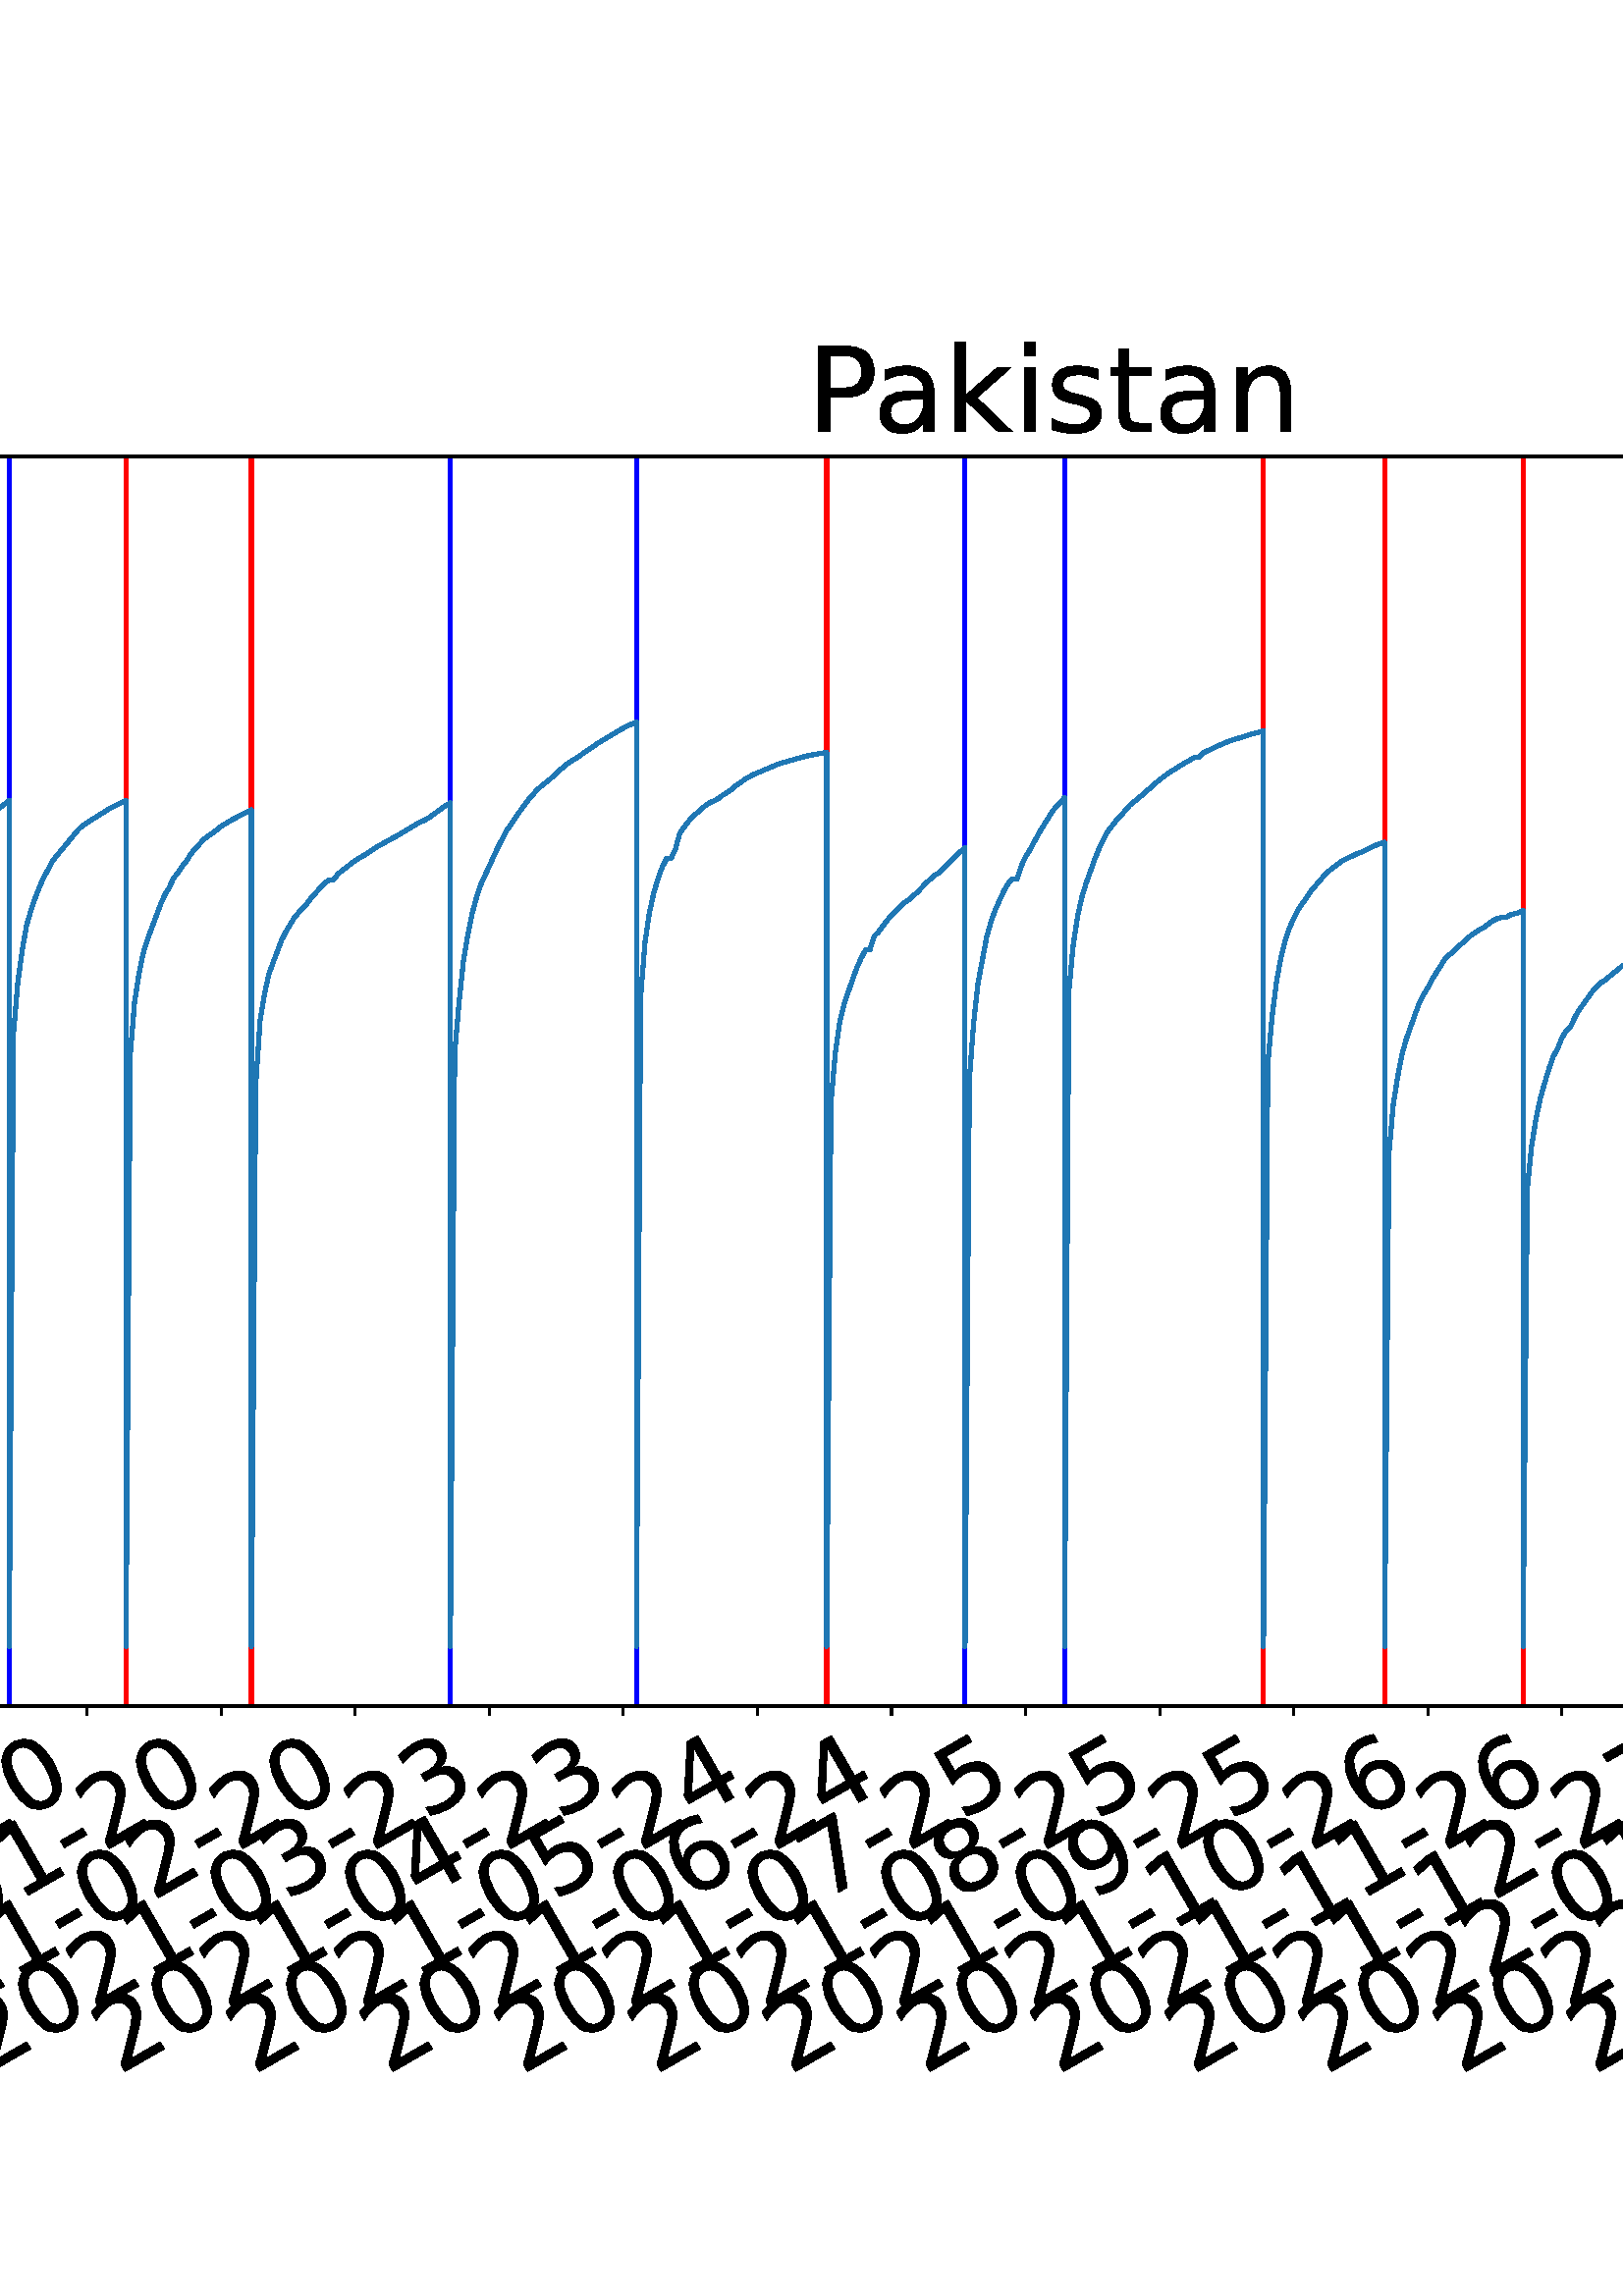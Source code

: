 %!PS-Adobe-3.0 EPSF-3.0
%%Orientation: portrait
%%BoundingBox: -702.0 36.0 1314.0 756.0
%%EndComments
%%BeginProlog
/mpldict 8 dict def
mpldict begin
/m { moveto } bind def
/l { lineto } bind def
/r { rlineto } bind def
/c { curveto } bind def
/cl { closepath } bind def
/box {
m
1 index 0 r
0 exch r
neg 0 r
cl
} bind def
/clipbox {
box
clip
newpath
} bind def
%!PS-Adobe-3.0 Resource-Font
%%Copyright: Copyright (c) 2003 by Bitstream, Inc. All Rights Reserved. Copyright (c) 2006 by Tavmjong Bah. All Rights Reserved. DejaVu changes are in public domain 
25 dict begin
/_d{bind def}bind def
/_m{moveto}_d
/_l{lineto}_d
/_cl{closepath eofill}_d
/_c{curveto}_d
/_sc{7 -1 roll{setcachedevice}{pop pop pop pop pop pop}ifelse}_d
/_e{exec}_d
/FontName /DejaVuSans def
/PaintType 0 def
/FontMatrix[.001 0 0 .001 0 0]def
/FontBBox[-1021 -463 1793 1232]def
/FontType 3 def
/Encoding [ /space /hyphen /zero /one /two /three /four /five /six /seven /eight /nine /L /P /S /a /c /d /e /g /i /k /l /m /n /o /s /t /u /v ] def
/FontInfo 10 dict dup begin
/FamilyName (DejaVu Sans) def
/FullName (DejaVu Sans) def
/Notice (Copyright (c) 2003 by Bitstream, Inc. All Rights Reserved. Copyright (c) 2006 by Tavmjong Bah. All Rights Reserved. DejaVu changes are in public domain ) def
/Weight (Book) def
/Version (Version 2.35) def
/ItalicAngle 0.0 def
/isFixedPitch false def
/UnderlinePosition -130 def
/UnderlineThickness 90 def
end readonly def
/CharStrings 31 dict dup begin
/.notdef 0 def
/space{318 0 0 0 0 0 _sc
}_d
/hyphen{361 0 49 234 312 314 _sc
49 314 _m
312 314 _l
312 234 _l
49 234 _l
49 314 _l
_cl}_d
/zero{636 0 66 -13 570 742 _sc
318 664 _m
267 664 229 639 203 589 _c
177 539 165 464 165 364 _c
165 264 177 189 203 139 _c
229 89 267 64 318 64 _c
369 64 407 89 433 139 _c
458 189 471 264 471 364 _c
471 464 458 539 433 589 _c
407 639 369 664 318 664 _c
318 742 _m
399 742 461 709 505 645 _c
548 580 570 486 570 364 _c
570 241 548 147 505 83 _c
461 19 399 -13 318 -13 _c
236 -13 173 19 130 83 _c
87 147 66 241 66 364 _c
66 486 87 580 130 645 _c
173 709 236 742 318 742 _c
_cl}_d
/one{636 0 110 0 544 729 _sc
124 83 _m
285 83 _l
285 639 _l
110 604 _l
110 694 _l
284 729 _l
383 729 _l
383 83 _l
544 83 _l
544 0 _l
124 0 _l
124 83 _l
_cl}_d
/two{{636 0 73 0 536 742 _sc
192 83 _m
536 83 _l
536 0 _l
73 0 _l
73 83 _l
110 121 161 173 226 239 _c
290 304 331 346 348 365 _c
380 400 402 430 414 455 _c
426 479 433 504 433 528 _c
433 566 419 598 392 622 _c
365 646 330 659 286 659 _c
255 659 222 653 188 643 _c
154 632 117 616 78 594 _c
78 694 _l
118 710 155 722 189 730 _c
223 738 255 742 284 742 _c
}_e{359 742 419 723 464 685 _c
509 647 532 597 532 534 _c
532 504 526 475 515 449 _c
504 422 484 390 454 354 _c
446 344 420 317 376 272 _c
332 227 271 164 192 83 _c
_cl}_e}_d
/three{{636 0 76 -13 556 742 _sc
406 393 _m
453 383 490 362 516 330 _c
542 298 556 258 556 212 _c
556 140 531 84 482 45 _c
432 6 362 -13 271 -13 _c
240 -13 208 -10 176 -4 _c
144 1 110 10 76 22 _c
76 117 _l
103 101 133 89 166 81 _c
198 73 232 69 268 69 _c
330 69 377 81 409 105 _c
441 129 458 165 458 212 _c
458 254 443 288 413 312 _c
383 336 341 349 287 349 _c
}_e{202 349 _l
202 430 _l
291 430 _l
339 430 376 439 402 459 _c
428 478 441 506 441 543 _c
441 580 427 609 401 629 _c
374 649 336 659 287 659 _c
260 659 231 656 200 650 _c
169 644 135 635 98 623 _c
98 711 _l
135 721 170 729 203 734 _c
235 739 266 742 296 742 _c
370 742 429 725 473 691 _c
517 657 539 611 539 553 _c
539 513 527 479 504 451 _c
481 423 448 403 406 393 _c
_cl}_e}_d
/four{636 0 49 0 580 729 _sc
378 643 _m
129 254 _l
378 254 _l
378 643 _l
352 729 _m
476 729 _l
476 254 _l
580 254 _l
580 172 _l
476 172 _l
476 0 _l
378 0 _l
378 172 _l
49 172 _l
49 267 _l
352 729 _l
_cl}_d
/five{{636 0 77 -13 549 729 _sc
108 729 _m
495 729 _l
495 646 _l
198 646 _l
198 467 _l
212 472 227 476 241 478 _c
255 480 270 482 284 482 _c
365 482 429 459 477 415 _c
525 370 549 310 549 234 _c
549 155 524 94 475 51 _c
426 8 357 -13 269 -13 _c
238 -13 207 -10 175 -6 _c
143 -1 111 6 77 17 _c
77 116 _l
106 100 136 88 168 80 _c
199 72 232 69 267 69 _c
}_e{323 69 368 83 401 113 _c
433 143 450 183 450 234 _c
450 284 433 324 401 354 _c
368 384 323 399 267 399 _c
241 399 214 396 188 390 _c
162 384 135 375 108 363 _c
108 729 _l
_cl}_e}_d
/six{{636 0 70 -13 573 742 _sc
330 404 _m
286 404 251 388 225 358 _c
199 328 186 286 186 234 _c
186 181 199 139 225 109 _c
251 79 286 64 330 64 _c
374 64 409 79 435 109 _c
461 139 474 181 474 234 _c
474 286 461 328 435 358 _c
409 388 374 404 330 404 _c
526 713 _m
526 623 _l
501 635 476 644 451 650 _c
425 656 400 659 376 659 _c
310 659 260 637 226 593 _c
}_e{192 549 172 482 168 394 _c
187 422 211 444 240 459 _c
269 474 301 482 336 482 _c
409 482 467 459 509 415 _c
551 371 573 310 573 234 _c
573 159 550 99 506 54 _c
462 9 403 -13 330 -13 _c
246 -13 181 19 137 83 _c
92 147 70 241 70 364 _c
70 479 97 571 152 639 _c
206 707 280 742 372 742 _c
396 742 421 739 447 735 _c
472 730 498 723 526 713 _c
_cl}_e}_d
/seven{636 0 82 0 551 729 _sc
82 729 _m
551 729 _l
551 687 _l
286 0 _l
183 0 _l
432 646 _l
82 646 _l
82 729 _l
_cl}_d
/eight{{636 0 68 -13 568 742 _sc
318 346 _m
271 346 234 333 207 308 _c
180 283 167 249 167 205 _c
167 161 180 126 207 101 _c
234 76 271 64 318 64 _c
364 64 401 76 428 102 _c
455 127 469 161 469 205 _c
469 249 455 283 429 308 _c
402 333 365 346 318 346 _c
219 388 _m
177 398 144 418 120 447 _c
96 476 85 511 85 553 _c
85 611 105 657 147 691 _c
188 725 245 742 318 742 _c
}_e{390 742 447 725 489 691 _c
530 657 551 611 551 553 _c
551 511 539 476 515 447 _c
491 418 459 398 417 388 _c
464 377 501 355 528 323 _c
554 291 568 251 568 205 _c
568 134 546 80 503 43 _c
459 5 398 -13 318 -13 _c
237 -13 175 5 132 43 _c
89 80 68 134 68 205 _c
68 251 81 291 108 323 _c
134 355 171 377 219 388 _c
183 544 _m
183 506 194 476 218 455 _c
}_e{242 434 275 424 318 424 _c
360 424 393 434 417 455 _c
441 476 453 506 453 544 _c
453 582 441 611 417 632 _c
393 653 360 664 318 664 _c
275 664 242 653 218 632 _c
194 611 183 582 183 544 _c
_cl}_e}_d
/nine{{636 0 63 -13 566 742 _sc
110 15 _m
110 105 _l
134 93 159 84 185 78 _c
210 72 235 69 260 69 _c
324 69 374 90 408 134 _c
442 178 462 244 468 334 _c
448 306 424 284 396 269 _c
367 254 335 247 300 247 _c
226 247 168 269 126 313 _c
84 357 63 417 63 494 _c
63 568 85 628 129 674 _c
173 719 232 742 306 742 _c
390 742 455 709 499 645 _c
543 580 566 486 566 364 _c
}_e{566 248 538 157 484 89 _c
429 21 356 -13 264 -13 _c
239 -13 214 -10 189 -6 _c
163 -2 137 5 110 15 _c
306 324 _m
350 324 385 339 411 369 _c
437 399 450 441 450 494 _c
450 546 437 588 411 618 _c
385 648 350 664 306 664 _c
262 664 227 648 201 618 _c
175 588 162 546 162 494 _c
162 441 175 399 201 369 _c
227 339 262 324 306 324 _c
_cl}_e}_d
/L{557 0 98 0 552 729 _sc
98 729 _m
197 729 _l
197 83 _l
552 83 _l
552 0 _l
98 0 _l
98 729 _l
_cl}_d
/P{603 0 98 0 569 729 _sc
197 648 _m
197 374 _l
321 374 _l
367 374 402 385 427 409 _c
452 433 465 467 465 511 _c
465 555 452 588 427 612 _c
402 636 367 648 321 648 _c
197 648 _l
98 729 _m
321 729 _l
402 729 464 710 506 673 _c
548 636 569 582 569 511 _c
569 439 548 384 506 348 _c
464 311 402 293 321 293 _c
197 293 _l
197 0 _l
98 0 _l
98 729 _l
_cl}_d
/S{{635 0 66 -13 579 742 _sc
535 705 _m
535 609 _l
497 627 462 640 429 649 _c
395 657 363 662 333 662 _c
279 662 237 651 208 631 _c
179 610 165 580 165 542 _c
165 510 174 485 194 469 _c
213 452 250 439 304 429 _c
364 417 _l
437 403 491 378 526 343 _c
561 307 579 260 579 201 _c
579 130 555 77 508 41 _c
460 5 391 -13 300 -13 _c
265 -13 228 -9 189 -2 _c
}_e{150 5 110 16 69 32 _c
69 134 _l
109 111 148 94 186 83 _c
224 71 262 66 300 66 _c
356 66 399 77 430 99 _c
460 121 476 152 476 194 _c
476 230 465 258 443 278 _c
421 298 385 313 335 323 _c
275 335 _l
201 349 148 372 115 404 _c
82 435 66 478 66 534 _c
66 598 88 649 134 686 _c
179 723 242 742 322 742 _c
356 742 390 739 426 733 _c
461 727 497 717 535 705 _c
}_e{_cl}_e}_d
/a{{613 0 60 -13 522 560 _sc
343 275 _m
270 275 220 266 192 250 _c
164 233 150 205 150 165 _c
150 133 160 107 181 89 _c
202 70 231 61 267 61 _c
317 61 357 78 387 114 _c
417 149 432 196 432 255 _c
432 275 _l
343 275 _l
522 312 _m
522 0 _l
432 0 _l
432 83 _l
411 49 385 25 355 10 _c
325 -5 287 -13 243 -13 _c
187 -13 142 2 109 33 _c
76 64 60 106 60 159 _c
}_e{60 220 80 266 122 298 _c
163 329 224 345 306 345 _c
432 345 _l
432 354 _l
432 395 418 427 391 450 _c
364 472 326 484 277 484 _c
245 484 215 480 185 472 _c
155 464 127 453 100 439 _c
100 522 _l
132 534 164 544 195 550 _c
226 556 256 560 286 560 _c
365 560 424 539 463 498 _c
502 457 522 395 522 312 _c
_cl}_e}_d
/c{{550 0 55 -13 488 560 _sc
488 526 _m
488 442 _l
462 456 437 466 411 473 _c
385 480 360 484 334 484 _c
276 484 230 465 198 428 _c
166 391 150 339 150 273 _c
150 206 166 154 198 117 _c
230 80 276 62 334 62 _c
360 62 385 65 411 72 _c
437 79 462 90 488 104 _c
488 21 _l
462 9 436 0 410 -5 _c
383 -10 354 -13 324 -13 _c
242 -13 176 12 128 64 _c
}_e{79 115 55 185 55 273 _c
55 362 79 432 128 483 _c
177 534 244 560 330 560 _c
358 560 385 557 411 551 _c
437 545 463 537 488 526 _c
_cl}_e}_d
/d{{635 0 55 -13 544 760 _sc
454 464 _m
454 760 _l
544 760 _l
544 0 _l
454 0 _l
454 82 _l
435 49 411 25 382 10 _c
353 -5 319 -13 279 -13 _c
213 -13 159 13 117 65 _c
75 117 55 187 55 273 _c
55 359 75 428 117 481 _c
159 533 213 560 279 560 _c
319 560 353 552 382 536 _c
411 520 435 496 454 464 _c
148 273 _m
148 207 161 155 188 117 _c
215 79 253 61 301 61 _c
}_e{348 61 385 79 413 117 _c
440 155 454 207 454 273 _c
454 339 440 390 413 428 _c
385 466 348 485 301 485 _c
253 485 215 466 188 428 _c
161 390 148 339 148 273 _c
_cl}_e}_d
/e{{615 0 55 -13 562 560 _sc
562 296 _m
562 252 _l
149 252 _l
153 190 171 142 205 110 _c
238 78 284 62 344 62 _c
378 62 412 66 444 74 _c
476 82 509 95 541 113 _c
541 28 _l
509 14 476 3 442 -3 _c
408 -9 373 -13 339 -13 _c
251 -13 182 12 131 62 _c
80 112 55 181 55 268 _c
55 357 79 428 127 481 _c
175 533 241 560 323 560 _c
397 560 455 536 498 489 _c
}_e{540 441 562 377 562 296 _c
472 322 _m
471 371 457 410 431 440 _c
404 469 368 484 324 484 _c
274 484 234 469 204 441 _c
174 413 156 373 152 322 _c
472 322 _l
_cl}_e}_d
/g{{635 0 55 -207 544 560 _sc
454 280 _m
454 344 440 395 414 431 _c
387 467 349 485 301 485 _c
253 485 215 467 188 431 _c
161 395 148 344 148 280 _c
148 215 161 165 188 129 _c
215 93 253 75 301 75 _c
349 75 387 93 414 129 _c
440 165 454 215 454 280 _c
544 68 _m
544 -24 523 -93 482 -139 _c
440 -184 377 -207 292 -207 _c
260 -207 231 -204 203 -200 _c
175 -195 147 -188 121 -178 _c
}_e{121 -91 _l
147 -105 173 -115 199 -122 _c
225 -129 251 -133 278 -133 _c
336 -133 380 -117 410 -87 _c
439 -56 454 -10 454 52 _c
454 96 _l
435 64 411 40 382 24 _c
353 8 319 0 279 0 _c
211 0 157 25 116 76 _c
75 127 55 195 55 280 _c
55 364 75 432 116 483 _c
157 534 211 560 279 560 _c
319 560 353 552 382 536 _c
411 520 435 496 454 464 _c
454 547 _l
544 547 _l
}_e{544 68 _l
_cl}_e}_d
/i{278 0 94 0 184 760 _sc
94 547 _m
184 547 _l
184 0 _l
94 0 _l
94 547 _l
94 760 _m
184 760 _l
184 646 _l
94 646 _l
94 760 _l
_cl}_d
/k{579 0 91 0 576 760 _sc
91 760 _m
181 760 _l
181 311 _l
449 547 _l
564 547 _l
274 291 _l
576 0 _l
459 0 _l
181 267 _l
181 0 _l
91 0 _l
91 760 _l
_cl}_d
/l{278 0 94 0 184 760 _sc
94 760 _m
184 760 _l
184 0 _l
94 0 _l
94 760 _l
_cl}_d
/m{{974 0 91 0 889 560 _sc
520 442 _m
542 482 569 511 600 531 _c
631 550 668 560 711 560 _c
767 560 811 540 842 500 _c
873 460 889 403 889 330 _c
889 0 _l
799 0 _l
799 327 _l
799 379 789 418 771 444 _c
752 469 724 482 686 482 _c
639 482 602 466 575 435 _c
548 404 535 362 535 309 _c
535 0 _l
445 0 _l
445 327 _l
445 379 435 418 417 444 _c
398 469 369 482 331 482 _c
}_e{285 482 248 466 221 435 _c
194 404 181 362 181 309 _c
181 0 _l
91 0 _l
91 547 _l
181 547 _l
181 462 _l
201 495 226 520 255 536 _c
283 552 317 560 357 560 _c
397 560 430 550 458 530 _c
486 510 506 480 520 442 _c
_cl}_e}_d
/n{634 0 91 0 549 560 _sc
549 330 _m
549 0 _l
459 0 _l
459 327 _l
459 379 448 417 428 443 _c
408 469 378 482 338 482 _c
289 482 251 466 223 435 _c
195 404 181 362 181 309 _c
181 0 _l
91 0 _l
91 547 _l
181 547 _l
181 462 _l
202 494 227 519 257 535 _c
286 551 320 560 358 560 _c
420 560 468 540 500 501 _c
532 462 549 405 549 330 _c
_cl}_d
/o{612 0 55 -13 557 560 _sc
306 484 _m
258 484 220 465 192 427 _c
164 389 150 338 150 273 _c
150 207 163 156 191 118 _c
219 80 257 62 306 62 _c
354 62 392 80 420 118 _c
448 156 462 207 462 273 _c
462 337 448 389 420 427 _c
392 465 354 484 306 484 _c
306 560 _m
384 560 445 534 490 484 _c
534 433 557 363 557 273 _c
557 183 534 113 490 63 _c
445 12 384 -13 306 -13 _c
227 -13 165 12 121 63 _c
77 113 55 183 55 273 _c
55 363 77 433 121 484 _c
165 534 227 560 306 560 _c
_cl}_d
/s{{521 0 54 -13 472 560 _sc
443 531 _m
443 446 _l
417 458 391 468 364 475 _c
336 481 308 485 279 485 _c
234 485 200 478 178 464 _c
156 450 145 430 145 403 _c
145 382 153 366 169 354 _c
185 342 217 330 265 320 _c
296 313 _l
360 299 405 279 432 255 _c
458 230 472 195 472 151 _c
472 100 452 60 412 31 _c
372 1 316 -13 246 -13 _c
216 -13 186 -10 154 -5 _c
}_e{122 0 89 8 54 20 _c
54 113 _l
87 95 120 82 152 74 _c
184 65 216 61 248 61 _c
290 61 323 68 346 82 _c
368 96 380 117 380 144 _c
380 168 371 187 355 200 _c
339 213 303 226 247 238 _c
216 245 _l
160 257 119 275 95 299 _c
70 323 58 356 58 399 _c
58 450 76 490 112 518 _c
148 546 200 560 268 560 _c
301 560 332 557 362 552 _c
391 547 418 540 443 531 _c
}_e{_cl}_e}_d
/t{392 0 27 0 368 702 _sc
183 702 _m
183 547 _l
368 547 _l
368 477 _l
183 477 _l
183 180 _l
183 135 189 106 201 94 _c
213 81 238 75 276 75 _c
368 75 _l
368 0 _l
276 0 _l
206 0 158 13 132 39 _c
106 65 93 112 93 180 _c
93 477 _l
27 477 _l
27 547 _l
93 547 _l
93 702 _l
183 702 _l
_cl}_d
/u{634 0 85 -13 543 560 _sc
85 216 _m
85 547 _l
175 547 _l
175 219 _l
175 167 185 129 205 103 _c
225 77 255 64 296 64 _c
344 64 383 79 411 110 _c
439 141 453 183 453 237 _c
453 547 _l
543 547 _l
543 0 _l
453 0 _l
453 84 _l
431 50 405 26 377 10 _c
348 -5 315 -13 277 -13 _c
214 -13 166 6 134 45 _c
101 83 85 140 85 216 _c
311 560 _m
311 560 _l
_cl}_d
/v{592 0 30 0 562 547 _sc
30 547 _m
125 547 _l
296 88 _l
467 547 _l
562 547 _l
357 0 _l
235 0 _l
30 547 _l
_cl}_d
end readonly def

/BuildGlyph
 {exch begin
 CharStrings exch
 2 copy known not{pop /.notdef}if
 true 3 1 roll get exec
 end}_d

/BuildChar {
 1 index /Encoding get exch get
 1 index /BuildGlyph get exec
}_d

FontName currentdict end definefont pop
end
%%EndProlog
mpldict begin
-702 36 translate
2016 720 0 0 clipbox
gsave
0 0 m
2016 0 l
2016 720 l
0 720 l
cl
1.000 setgray
fill
grestore
gsave
199.577 180.39 m
1977.12 180.39 l
1977.12 638.64 l
199.577 638.64 l
cl
1.000 setgray
fill
grestore
0.800 setlinewidth
1 setlinejoin
0 setlinecap
[] 0 setdash
0.000 setgray
gsave
/o {
gsave
newpath
translate
0.8 setlinewidth
1 setlinejoin
0 setlinecap
0 0 m
0 -3.5 l

gsave
0.000 setgray
fill
grestore
stroke
grestore
} bind def
242.315 180.39 o
grestore
/DejaVuSans findfont
36.000 scalefont
setfont
gsave
57.384 45.087 translate
30.0 rotate
0.0 0 m /two glyphshow
22.904 0 m /zero glyphshow
45.809 0 m /two glyphshow
68.713 0 m /zero glyphshow
91.617 0 m /hyphen glyphshow
104.607 0 m /zero glyphshow
127.512 0 m /two glyphshow
150.416 0 m /hyphen glyphshow
163.406 0 m /one glyphshow
186.311 0 m /four glyphshow
grestore
gsave
/o {
gsave
newpath
translate
0.8 setlinewidth
1 setlinejoin
0 setlinecap
0 0 m
0 -3.5 l

gsave
0.000 setgray
fill
grestore
stroke
grestore
} bind def
291.475 180.39 o
grestore
gsave
106.544 45.087 translate
30.0 rotate
0.0 0 m /two glyphshow
22.904 0 m /zero glyphshow
45.809 0 m /two glyphshow
68.713 0 m /zero glyphshow
91.617 0 m /hyphen glyphshow
104.607 0 m /zero glyphshow
127.512 0 m /three glyphshow
150.416 0 m /hyphen glyphshow
163.406 0 m /one glyphshow
186.311 0 m /six glyphshow
grestore
gsave
/o {
gsave
newpath
translate
0.8 setlinewidth
1 setlinejoin
0 setlinecap
0 0 m
0 -3.5 l

gsave
0.000 setgray
fill
grestore
stroke
grestore
} bind def
340.635 180.39 o
grestore
gsave
155.704 45.087 translate
30.0 rotate
0.0 0 m /two glyphshow
22.904 0 m /zero glyphshow
45.809 0 m /two glyphshow
68.713 0 m /zero glyphshow
91.617 0 m /hyphen glyphshow
104.607 0 m /zero glyphshow
127.512 0 m /four glyphshow
150.416 0 m /hyphen glyphshow
163.406 0 m /one glyphshow
186.311 0 m /six glyphshow
grestore
gsave
/o {
gsave
newpath
translate
0.8 setlinewidth
1 setlinejoin
0 setlinecap
0 0 m
0 -3.5 l

gsave
0.000 setgray
fill
grestore
stroke
grestore
} bind def
389.796 180.39 o
grestore
gsave
204.865 45.087 translate
30.0 rotate
0.0 0 m /two glyphshow
22.904 0 m /zero glyphshow
45.809 0 m /two glyphshow
68.713 0 m /zero glyphshow
91.617 0 m /hyphen glyphshow
104.607 0 m /zero glyphshow
127.512 0 m /five glyphshow
150.416 0 m /hyphen glyphshow
163.406 0 m /one glyphshow
186.311 0 m /seven glyphshow
grestore
gsave
/o {
gsave
newpath
translate
0.8 setlinewidth
1 setlinejoin
0 setlinecap
0 0 m
0 -3.5 l

gsave
0.000 setgray
fill
grestore
stroke
grestore
} bind def
438.956 180.39 o
grestore
gsave
254.025 45.087 translate
30.0 rotate
0.0 0 m /two glyphshow
22.904 0 m /zero glyphshow
45.809 0 m /two glyphshow
68.713 0 m /zero glyphshow
91.617 0 m /hyphen glyphshow
104.607 0 m /zero glyphshow
127.512 0 m /six glyphshow
150.416 0 m /hyphen glyphshow
163.406 0 m /one glyphshow
186.311 0 m /seven glyphshow
grestore
gsave
/o {
gsave
newpath
translate
0.8 setlinewidth
1 setlinejoin
0 setlinecap
0 0 m
0 -3.5 l

gsave
0.000 setgray
fill
grestore
stroke
grestore
} bind def
488.116 180.39 o
grestore
gsave
303.186 45.087 translate
30.0 rotate
0.0 0 m /two glyphshow
22.904 0 m /zero glyphshow
45.809 0 m /two glyphshow
68.713 0 m /zero glyphshow
91.617 0 m /hyphen glyphshow
104.607 0 m /zero glyphshow
127.512 0 m /seven glyphshow
150.416 0 m /hyphen glyphshow
163.406 0 m /one glyphshow
186.311 0 m /eight glyphshow
grestore
gsave
/o {
gsave
newpath
translate
0.8 setlinewidth
1 setlinejoin
0 setlinecap
0 0 m
0 -3.5 l

gsave
0.000 setgray
fill
grestore
stroke
grestore
} bind def
537.277 180.39 o
grestore
gsave
352.346 45.087 translate
30.0 rotate
0.0 0 m /two glyphshow
22.904 0 m /zero glyphshow
45.809 0 m /two glyphshow
68.713 0 m /zero glyphshow
91.617 0 m /hyphen glyphshow
104.607 0 m /zero glyphshow
127.512 0 m /eight glyphshow
150.416 0 m /hyphen glyphshow
163.406 0 m /one glyphshow
186.311 0 m /eight glyphshow
grestore
gsave
/o {
gsave
newpath
translate
0.8 setlinewidth
1 setlinejoin
0 setlinecap
0 0 m
0 -3.5 l

gsave
0.000 setgray
fill
grestore
stroke
grestore
} bind def
586.437 180.39 o
grestore
gsave
401.506 45.087 translate
30.0 rotate
0.0 0 m /two glyphshow
22.904 0 m /zero glyphshow
45.809 0 m /two glyphshow
68.713 0 m /zero glyphshow
91.617 0 m /hyphen glyphshow
104.607 0 m /zero glyphshow
127.512 0 m /nine glyphshow
150.416 0 m /hyphen glyphshow
163.406 0 m /one glyphshow
186.311 0 m /eight glyphshow
grestore
gsave
/o {
gsave
newpath
translate
0.8 setlinewidth
1 setlinejoin
0 setlinecap
0 0 m
0 -3.5 l

gsave
0.000 setgray
fill
grestore
stroke
grestore
} bind def
635.598 180.39 o
grestore
gsave
450.667 45.087 translate
30.0 rotate
0.0 0 m /two glyphshow
22.904 0 m /zero glyphshow
45.809 0 m /two glyphshow
68.713 0 m /zero glyphshow
91.617 0 m /hyphen glyphshow
104.607 0 m /one glyphshow
127.512 0 m /zero glyphshow
150.416 0 m /hyphen glyphshow
163.406 0 m /one glyphshow
186.311 0 m /nine glyphshow
grestore
gsave
/o {
gsave
newpath
translate
0.8 setlinewidth
1 setlinejoin
0 setlinecap
0 0 m
0 -3.5 l

gsave
0.000 setgray
fill
grestore
stroke
grestore
} bind def
684.758 180.39 o
grestore
gsave
499.827 45.087 translate
30.0 rotate
0.0 0 m /two glyphshow
22.904 0 m /zero glyphshow
45.809 0 m /two glyphshow
68.713 0 m /zero glyphshow
91.617 0 m /hyphen glyphshow
104.607 0 m /one glyphshow
127.512 0 m /one glyphshow
150.416 0 m /hyphen glyphshow
163.406 0 m /one glyphshow
186.311 0 m /nine glyphshow
grestore
gsave
/o {
gsave
newpath
translate
0.8 setlinewidth
1 setlinejoin
0 setlinecap
0 0 m
0 -3.5 l

gsave
0.000 setgray
fill
grestore
stroke
grestore
} bind def
733.918 180.39 o
grestore
gsave
548.987 45.087 translate
30.0 rotate
0.0 0 m /two glyphshow
22.904 0 m /zero glyphshow
45.809 0 m /two glyphshow
68.713 0 m /zero glyphshow
91.617 0 m /hyphen glyphshow
104.607 0 m /one glyphshow
127.512 0 m /two glyphshow
150.416 0 m /hyphen glyphshow
163.406 0 m /two glyphshow
186.311 0 m /zero glyphshow
grestore
gsave
/o {
gsave
newpath
translate
0.8 setlinewidth
1 setlinejoin
0 setlinecap
0 0 m
0 -3.5 l

gsave
0.000 setgray
fill
grestore
stroke
grestore
} bind def
783.079 180.39 o
grestore
gsave
598.148 45.087 translate
30.0 rotate
0.0 0 m /two glyphshow
22.904 0 m /zero glyphshow
45.809 0 m /two glyphshow
68.713 0 m /one glyphshow
91.617 0 m /hyphen glyphshow
104.607 0 m /zero glyphshow
127.512 0 m /one glyphshow
150.416 0 m /hyphen glyphshow
163.406 0 m /two glyphshow
186.311 0 m /zero glyphshow
grestore
gsave
/o {
gsave
newpath
translate
0.8 setlinewidth
1 setlinejoin
0 setlinecap
0 0 m
0 -3.5 l

gsave
0.000 setgray
fill
grestore
stroke
grestore
} bind def
832.239 180.39 o
grestore
gsave
647.308 45.087 translate
30.0 rotate
0.0 0 m /two glyphshow
22.904 0 m /zero glyphshow
45.809 0 m /two glyphshow
68.713 0 m /one glyphshow
91.617 0 m /hyphen glyphshow
104.607 0 m /zero glyphshow
127.512 0 m /two glyphshow
150.416 0 m /hyphen glyphshow
163.406 0 m /two glyphshow
186.311 0 m /zero glyphshow
grestore
gsave
/o {
gsave
newpath
translate
0.8 setlinewidth
1 setlinejoin
0 setlinecap
0 0 m
0 -3.5 l

gsave
0.000 setgray
fill
grestore
stroke
grestore
} bind def
881.399 180.39 o
grestore
gsave
696.468 45.087 translate
30.0 rotate
0.0 0 m /two glyphshow
22.904 0 m /zero glyphshow
45.809 0 m /two glyphshow
68.713 0 m /one glyphshow
91.617 0 m /hyphen glyphshow
104.607 0 m /zero glyphshow
127.512 0 m /three glyphshow
150.416 0 m /hyphen glyphshow
163.406 0 m /two glyphshow
186.311 0 m /three glyphshow
grestore
gsave
/o {
gsave
newpath
translate
0.8 setlinewidth
1 setlinejoin
0 setlinecap
0 0 m
0 -3.5 l

gsave
0.000 setgray
fill
grestore
stroke
grestore
} bind def
930.56 180.39 o
grestore
gsave
745.629 45.087 translate
30.0 rotate
0.0 0 m /two glyphshow
22.904 0 m /zero glyphshow
45.809 0 m /two glyphshow
68.713 0 m /one glyphshow
91.617 0 m /hyphen glyphshow
104.607 0 m /zero glyphshow
127.512 0 m /four glyphshow
150.416 0 m /hyphen glyphshow
163.406 0 m /two glyphshow
186.311 0 m /three glyphshow
grestore
gsave
/o {
gsave
newpath
translate
0.8 setlinewidth
1 setlinejoin
0 setlinecap
0 0 m
0 -3.5 l

gsave
0.000 setgray
fill
grestore
stroke
grestore
} bind def
979.72 180.39 o
grestore
gsave
794.789 45.087 translate
30.0 rotate
0.0 0 m /two glyphshow
22.904 0 m /zero glyphshow
45.809 0 m /two glyphshow
68.713 0 m /one glyphshow
91.617 0 m /hyphen glyphshow
104.607 0 m /zero glyphshow
127.512 0 m /five glyphshow
150.416 0 m /hyphen glyphshow
163.406 0 m /two glyphshow
186.311 0 m /four glyphshow
grestore
gsave
/o {
gsave
newpath
translate
0.8 setlinewidth
1 setlinejoin
0 setlinecap
0 0 m
0 -3.5 l

gsave
0.000 setgray
fill
grestore
stroke
grestore
} bind def
1028.88 180.39 o
grestore
gsave
843.949 45.087 translate
30.0 rotate
0.0 0 m /two glyphshow
22.904 0 m /zero glyphshow
45.809 0 m /two glyphshow
68.713 0 m /one glyphshow
91.617 0 m /hyphen glyphshow
104.607 0 m /zero glyphshow
127.512 0 m /six glyphshow
150.416 0 m /hyphen glyphshow
163.406 0 m /two glyphshow
186.311 0 m /four glyphshow
grestore
gsave
/o {
gsave
newpath
translate
0.8 setlinewidth
1 setlinejoin
0 setlinecap
0 0 m
0 -3.5 l

gsave
0.000 setgray
fill
grestore
stroke
grestore
} bind def
1078.04 180.39 o
grestore
gsave
893.11 45.087 translate
30.0 rotate
0.0 0 m /two glyphshow
22.904 0 m /zero glyphshow
45.809 0 m /two glyphshow
68.713 0 m /one glyphshow
91.617 0 m /hyphen glyphshow
104.607 0 m /zero glyphshow
127.512 0 m /seven glyphshow
150.416 0 m /hyphen glyphshow
163.406 0 m /two glyphshow
186.311 0 m /five glyphshow
grestore
gsave
/o {
gsave
newpath
translate
0.8 setlinewidth
1 setlinejoin
0 setlinecap
0 0 m
0 -3.5 l

gsave
0.000 setgray
fill
grestore
stroke
grestore
} bind def
1127.2 180.39 o
grestore
gsave
942.27 45.087 translate
30.0 rotate
0.0 0 m /two glyphshow
22.904 0 m /zero glyphshow
45.809 0 m /two glyphshow
68.713 0 m /one glyphshow
91.617 0 m /hyphen glyphshow
104.607 0 m /zero glyphshow
127.512 0 m /eight glyphshow
150.416 0 m /hyphen glyphshow
163.406 0 m /two glyphshow
186.311 0 m /five glyphshow
grestore
gsave
/o {
gsave
newpath
translate
0.8 setlinewidth
1 setlinejoin
0 setlinecap
0 0 m
0 -3.5 l

gsave
0.000 setgray
fill
grestore
stroke
grestore
} bind def
1176.36 180.39 o
grestore
gsave
991.43 45.087 translate
30.0 rotate
0.0 0 m /two glyphshow
22.904 0 m /zero glyphshow
45.809 0 m /two glyphshow
68.713 0 m /one glyphshow
91.617 0 m /hyphen glyphshow
104.607 0 m /zero glyphshow
127.512 0 m /nine glyphshow
150.416 0 m /hyphen glyphshow
163.406 0 m /two glyphshow
186.311 0 m /five glyphshow
grestore
gsave
/o {
gsave
newpath
translate
0.8 setlinewidth
1 setlinejoin
0 setlinecap
0 0 m
0 -3.5 l

gsave
0.000 setgray
fill
grestore
stroke
grestore
} bind def
1225.52 180.39 o
grestore
gsave
1040.591 45.087 translate
30.0 rotate
0.0 0 m /two glyphshow
22.904 0 m /zero glyphshow
45.809 0 m /two glyphshow
68.713 0 m /one glyphshow
91.617 0 m /hyphen glyphshow
104.607 0 m /one glyphshow
127.512 0 m /zero glyphshow
150.416 0 m /hyphen glyphshow
163.406 0 m /two glyphshow
186.311 0 m /six glyphshow
grestore
gsave
/o {
gsave
newpath
translate
0.8 setlinewidth
1 setlinejoin
0 setlinecap
0 0 m
0 -3.5 l

gsave
0.000 setgray
fill
grestore
stroke
grestore
} bind def
1274.68 180.39 o
grestore
gsave
1089.751 45.087 translate
30.0 rotate
0.0 0 m /two glyphshow
22.904 0 m /zero glyphshow
45.809 0 m /two glyphshow
68.713 0 m /one glyphshow
91.617 0 m /hyphen glyphshow
104.607 0 m /one glyphshow
127.512 0 m /one glyphshow
150.416 0 m /hyphen glyphshow
163.406 0 m /two glyphshow
186.311 0 m /six glyphshow
grestore
gsave
/o {
gsave
newpath
translate
0.8 setlinewidth
1 setlinejoin
0 setlinecap
0 0 m
0 -3.5 l

gsave
0.000 setgray
fill
grestore
stroke
grestore
} bind def
1323.84 180.39 o
grestore
gsave
1138.911 45.087 translate
30.0 rotate
0.0 0 m /two glyphshow
22.904 0 m /zero glyphshow
45.809 0 m /two glyphshow
68.713 0 m /one glyphshow
91.617 0 m /hyphen glyphshow
104.607 0 m /one glyphshow
127.512 0 m /two glyphshow
150.416 0 m /hyphen glyphshow
163.406 0 m /two glyphshow
186.311 0 m /seven glyphshow
grestore
gsave
/o {
gsave
newpath
translate
0.8 setlinewidth
1 setlinejoin
0 setlinecap
0 0 m
0 -3.5 l

gsave
0.000 setgray
fill
grestore
stroke
grestore
} bind def
1373 180.39 o
grestore
gsave
1188.072 45.087 translate
30.0 rotate
0.0 0 m /two glyphshow
22.904 0 m /zero glyphshow
45.809 0 m /two glyphshow
68.713 0 m /two glyphshow
91.617 0 m /hyphen glyphshow
104.607 0 m /zero glyphshow
127.512 0 m /one glyphshow
150.416 0 m /hyphen glyphshow
163.406 0 m /two glyphshow
186.311 0 m /seven glyphshow
grestore
gsave
/o {
gsave
newpath
translate
0.8 setlinewidth
1 setlinejoin
0 setlinecap
0 0 m
0 -3.5 l

gsave
0.000 setgray
fill
grestore
stroke
grestore
} bind def
1422.16 180.39 o
grestore
gsave
1237.232 45.087 translate
30.0 rotate
0.0 0 m /two glyphshow
22.904 0 m /zero glyphshow
45.809 0 m /two glyphshow
68.713 0 m /two glyphshow
91.617 0 m /hyphen glyphshow
104.607 0 m /zero glyphshow
127.512 0 m /two glyphshow
150.416 0 m /hyphen glyphshow
163.406 0 m /two glyphshow
186.311 0 m /seven glyphshow
grestore
gsave
/o {
gsave
newpath
translate
0.8 setlinewidth
1 setlinejoin
0 setlinecap
0 0 m
0 -3.5 l

gsave
0.000 setgray
fill
grestore
stroke
grestore
} bind def
1471.32 180.39 o
grestore
gsave
1286.392 45.087 translate
30.0 rotate
0.0 0 m /two glyphshow
22.904 0 m /zero glyphshow
45.809 0 m /two glyphshow
68.713 0 m /two glyphshow
91.617 0 m /hyphen glyphshow
104.607 0 m /zero glyphshow
127.512 0 m /three glyphshow
150.416 0 m /hyphen glyphshow
163.406 0 m /three glyphshow
186.311 0 m /zero glyphshow
grestore
gsave
/o {
gsave
newpath
translate
0.8 setlinewidth
1 setlinejoin
0 setlinecap
0 0 m
0 -3.5 l

gsave
0.000 setgray
fill
grestore
stroke
grestore
} bind def
1520.48 180.39 o
grestore
gsave
1335.553 45.087 translate
30.0 rotate
0.0 0 m /two glyphshow
22.904 0 m /zero glyphshow
45.809 0 m /two glyphshow
68.713 0 m /two glyphshow
91.617 0 m /hyphen glyphshow
104.607 0 m /zero glyphshow
127.512 0 m /four glyphshow
150.416 0 m /hyphen glyphshow
163.406 0 m /three glyphshow
186.311 0 m /zero glyphshow
grestore
gsave
/o {
gsave
newpath
translate
0.8 setlinewidth
1 setlinejoin
0 setlinecap
0 0 m
0 -3.5 l

gsave
0.000 setgray
fill
grestore
stroke
grestore
} bind def
1569.64 180.39 o
grestore
gsave
1384.713 45.087 translate
30.0 rotate
0.0 0 m /two glyphshow
22.904 0 m /zero glyphshow
45.809 0 m /two glyphshow
68.713 0 m /two glyphshow
91.617 0 m /hyphen glyphshow
104.607 0 m /zero glyphshow
127.512 0 m /five glyphshow
150.416 0 m /hyphen glyphshow
163.406 0 m /three glyphshow
186.311 0 m /one glyphshow
grestore
gsave
/o {
gsave
newpath
translate
0.8 setlinewidth
1 setlinejoin
0 setlinecap
0 0 m
0 -3.5 l

gsave
0.000 setgray
fill
grestore
stroke
grestore
} bind def
1618.8 180.39 o
grestore
gsave
1433.874 45.087 translate
30.0 rotate
0.0 0 m /two glyphshow
22.904 0 m /zero glyphshow
45.809 0 m /two glyphshow
68.713 0 m /two glyphshow
91.617 0 m /hyphen glyphshow
104.607 0 m /zero glyphshow
127.512 0 m /seven glyphshow
150.416 0 m /hyphen glyphshow
163.406 0 m /zero glyphshow
186.311 0 m /one glyphshow
grestore
gsave
/o {
gsave
newpath
translate
0.8 setlinewidth
1 setlinejoin
0 setlinecap
0 0 m
0 -3.5 l

gsave
0.000 setgray
fill
grestore
stroke
grestore
} bind def
1667.96 180.39 o
grestore
gsave
1483.034 45.087 translate
30.0 rotate
0.0 0 m /two glyphshow
22.904 0 m /zero glyphshow
45.809 0 m /two glyphshow
68.713 0 m /two glyphshow
91.617 0 m /hyphen glyphshow
104.607 0 m /zero glyphshow
127.512 0 m /eight glyphshow
150.416 0 m /hyphen glyphshow
163.406 0 m /zero glyphshow
186.311 0 m /one glyphshow
grestore
gsave
/o {
gsave
newpath
translate
0.8 setlinewidth
1 setlinejoin
0 setlinecap
0 0 m
0 -3.5 l

gsave
0.000 setgray
fill
grestore
stroke
grestore
} bind def
1717.13 180.39 o
grestore
gsave
1532.194 45.087 translate
30.0 rotate
0.0 0 m /two glyphshow
22.904 0 m /zero glyphshow
45.809 0 m /two glyphshow
68.713 0 m /two glyphshow
91.617 0 m /hyphen glyphshow
104.607 0 m /zero glyphshow
127.512 0 m /nine glyphshow
150.416 0 m /hyphen glyphshow
163.406 0 m /zero glyphshow
186.311 0 m /one glyphshow
grestore
gsave
/o {
gsave
newpath
translate
0.8 setlinewidth
1 setlinejoin
0 setlinecap
0 0 m
0 -3.5 l

gsave
0.000 setgray
fill
grestore
stroke
grestore
} bind def
1766.29 180.39 o
grestore
gsave
1581.355 45.087 translate
30.0 rotate
0.0 0 m /two glyphshow
22.904 0 m /zero glyphshow
45.809 0 m /two glyphshow
68.713 0 m /two glyphshow
91.617 0 m /hyphen glyphshow
104.607 0 m /one glyphshow
127.512 0 m /zero glyphshow
150.416 0 m /hyphen glyphshow
163.406 0 m /zero glyphshow
186.311 0 m /two glyphshow
grestore
gsave
/o {
gsave
newpath
translate
0.8 setlinewidth
1 setlinejoin
0 setlinecap
0 0 m
0 -3.5 l

gsave
0.000 setgray
fill
grestore
stroke
grestore
} bind def
1815.45 180.39 o
grestore
gsave
1630.515 45.087 translate
30.0 rotate
0.0 0 m /two glyphshow
22.904 0 m /zero glyphshow
45.809 0 m /two glyphshow
68.713 0 m /two glyphshow
91.617 0 m /hyphen glyphshow
104.607 0 m /one glyphshow
127.512 0 m /one glyphshow
150.416 0 m /hyphen glyphshow
163.406 0 m /zero glyphshow
186.311 0 m /two glyphshow
grestore
gsave
/o {
gsave
newpath
translate
0.8 setlinewidth
1 setlinejoin
0 setlinecap
0 0 m
0 -3.5 l

gsave
0.000 setgray
fill
grestore
stroke
grestore
} bind def
1864.61 180.39 o
grestore
gsave
1679.675 45.087 translate
30.0 rotate
0.0 0 m /two glyphshow
22.904 0 m /zero glyphshow
45.809 0 m /two glyphshow
68.713 0 m /two glyphshow
91.617 0 m /hyphen glyphshow
104.607 0 m /one glyphshow
127.512 0 m /two glyphshow
150.416 0 m /hyphen glyphshow
163.406 0 m /zero glyphshow
186.311 0 m /three glyphshow
grestore
gsave
/o {
gsave
newpath
translate
0.8 setlinewidth
1 setlinejoin
0 setlinecap
0 0 m
0 -3.5 l

gsave
0.000 setgray
fill
grestore
stroke
grestore
} bind def
1913.77 180.39 o
grestore
gsave
1728.836 45.087 translate
30.0 rotate
0.0 0 m /two glyphshow
22.904 0 m /zero glyphshow
45.809 0 m /two glyphshow
68.713 0 m /three glyphshow
91.617 0 m /hyphen glyphshow
104.607 0 m /zero glyphshow
127.512 0 m /one glyphshow
150.416 0 m /hyphen glyphshow
163.406 0 m /zero glyphshow
186.311 0 m /three glyphshow
grestore
gsave
/o {
gsave
newpath
translate
0.8 setlinewidth
1 setlinejoin
0 setlinecap
0 0 m
0 -3.5 l

gsave
0.000 setgray
fill
grestore
stroke
grestore
} bind def
1962.93 180.39 o
grestore
gsave
1777.996 45.087 translate
30.0 rotate
0.0 0 m /two glyphshow
22.904 0 m /zero glyphshow
45.809 0 m /two glyphshow
68.713 0 m /three glyphshow
91.617 0 m /hyphen glyphshow
104.607 0 m /zero glyphshow
127.512 0 m /two glyphshow
150.416 0 m /hyphen glyphshow
163.406 0 m /zero glyphshow
186.311 0 m /three glyphshow
grestore
gsave
/o {
gsave
newpath
translate
0.8 setlinewidth
1 setlinejoin
0 setlinecap
0 0 m
-3.5 0 l

gsave
0.000 setgray
fill
grestore
stroke
grestore
} bind def
199.577 266.23 o
grestore
gsave
128.577 252.55 translate
0.0 rotate
/DejaVuSans findfont
36.0 scalefont
setfont
0.0 0.844 moveto
/one glyphshow
22.904 0.844 moveto
/zero glyphshow
/DejaVuSans findfont
25.2 scalefont
setfont
46.153 14.625 moveto
/one glyphshow

grestore
gsave
/o {
gsave
newpath
translate
0.8 setlinewidth
1 setlinejoin
0 setlinecap
0 0 m
-3.5 0 l

gsave
0.000 setgray
fill
grestore
stroke
grestore
} bind def
199.577 394.268 o
grestore
gsave
128.577 380.588 translate
0.0 rotate
/DejaVuSans findfont
36.0 scalefont
setfont
0.0 0.516 moveto
/one glyphshow
22.904 0.516 moveto
/zero glyphshow
/DejaVuSans findfont
25.2 scalefont
setfont
46.153 14.297 moveto
/three glyphshow

grestore
gsave
/o {
gsave
newpath
translate
0.8 setlinewidth
1 setlinejoin
0 setlinecap
0 0 m
-3.5 0 l

gsave
0.000 setgray
fill
grestore
stroke
grestore
} bind def
199.577 522.305 o
grestore
gsave
128.577 508.625 translate
0.0 rotate
/DejaVuSans findfont
36.0 scalefont
setfont
0.0 0.844 moveto
/one glyphshow
22.904 0.844 moveto
/zero glyphshow
/DejaVuSans findfont
25.2 scalefont
setfont
46.153 14.625 moveto
/five glyphshow

grestore
gsave
117.093 200.593 translate
90.0 rotate
0.0 0 m /L glyphshow
19.432 0 m /o glyphshow
41.457 0 m /c glyphshow
61.25 0 m /a glyphshow
83.311 0 m /l glyphshow
93.312 0 m /space glyphshow
104.756 0 m /c glyphshow
124.549 0 m /u glyphshow
147.365 0 m /m glyphshow
182.434 0 m /u glyphshow
205.25 0 m /l glyphshow
215.252 0 m /a glyphshow
237.312 0 m /t glyphshow
251.428 0 m /i glyphshow
261.43 0 m /v glyphshow
282.734 0 m /e glyphshow
304.883 0 m /space glyphshow
316.326 0 m /c glyphshow
336.119 0 m /a glyphshow
358.18 0 m /s glyphshow
376.936 0 m /e glyphshow
399.084 0 m /s glyphshow
grestore
2.000 setlinewidth
gsave
1778 458.3 199.6 180.4 clipbox
304.162 -1 m
304.162 638.64 l
stroke
grestore
1.500 setlinewidth
0.000 0.000 1.000 setrgbcolor
gsave
1778 458.3 199.6 180.4 clipbox
657.799 -1 m
657.799 638.64 l
stroke
grestore
gsave
1778 458.3 199.6 180.4 clipbox
705.373 -1 m
705.373 638.64 l
stroke
grestore
gsave
1778 458.3 199.6 180.4 clipbox
867.127 -1 m
867.127 638.64 l
stroke
grestore
gsave
1778 458.3 199.6 180.4 clipbox
935.317 -1 m
935.317 638.64 l
stroke
grestore
gsave
1778 458.3 199.6 180.4 clipbox
1055.839 -1 m
1055.839 638.64 l
stroke
grestore
gsave
1778 458.3 199.6 180.4 clipbox
1092.313 -1 m
1092.313 638.64 l
stroke
grestore
gsave
1778 458.3 199.6 180.4 clipbox
1336.529 -1 m
1336.529 638.64 l
stroke
grestore
gsave
1778 458.3 199.6 180.4 clipbox
1374.589 -1 m
1374.589 638.64 l
stroke
grestore
gsave
1778 458.3 199.6 180.4 clipbox
1541.099 -1 m
1541.099 638.64 l
stroke
grestore
gsave
1778 458.3 199.6 180.4 clipbox
1606.118 -1 m
1606.118 638.64 l
stroke
grestore
gsave
1778 458.3 199.6 180.4 clipbox
1729.812 -1 m
1729.812 638.64 l
stroke
grestore
gsave
1778 458.3 199.6 180.4 clipbox
1805.931 -1 m
1805.931 638.64 l
stroke
grestore
1.000 0.000 0.000 setrgbcolor
gsave
1778 458.3 199.6 180.4 clipbox
310.505 -1 m
310.505 638.64 l
stroke
grestore
gsave
1778 458.3 199.6 180.4 clipbox
380.281 -1 m
380.281 638.64 l
stroke
grestore
gsave
1778 458.3 199.6 180.4 clipbox
456.4 -1 m
456.4 638.64 l
stroke
grestore
gsave
1778 458.3 199.6 180.4 clipbox
507.146 -1 m
507.146 638.64 l
stroke
grestore
gsave
1778 458.3 199.6 180.4 clipbox
567.407 -1 m
567.407 638.64 l
stroke
grestore
gsave
1778 458.3 199.6 180.4 clipbox
748.191 -1 m
748.191 638.64 l
stroke
grestore
gsave
1778 458.3 199.6 180.4 clipbox
794.179 -1 m
794.179 638.64 l
stroke
grestore
gsave
1778 458.3 199.6 180.4 clipbox
1005.093 -1 m
1005.093 638.64 l
stroke
grestore
gsave
1778 458.3 199.6 180.4 clipbox
1165.261 -1 m
1165.261 638.64 l
stroke
grestore
gsave
1778 458.3 199.6 180.4 clipbox
1209.664 -1 m
1209.664 638.64 l
stroke
grestore
gsave
1778 458.3 199.6 180.4 clipbox
1260.41 -1 m
1260.41 638.64 l
stroke
grestore
gsave
1778 458.3 199.6 180.4 clipbox
1420.577 -1 m
1420.577 638.64 l
stroke
grestore
gsave
1778 458.3 199.6 180.4 clipbox
1469.738 -1 m
1469.738 638.64 l
stroke
grestore
gsave
1778 458.3 199.6 180.4 clipbox
1520.484 -1 m
1520.484 638.64 l
stroke
grestore
gsave
1778 458.3 199.6 180.4 clipbox
1712.368 -1 m
1712.368 638.64 l
stroke
grestore
gsave
1778 458.3 199.6 180.4 clipbox
1780.558 -1 m
1780.558 638.64 l
stroke
grestore
gsave
1778 458.3 199.6 180.4 clipbox
1889.979 -1 m
1889.979 638.64 l
stroke
grestore
2 setlinecap
0.122 0.467 0.706 setrgbcolor
gsave
1778 458.3 199.6 180.4 clipbox
1896.323 344.34 m
1894.737 344.34 l
1893.151 202.211 l
1889.979 202.211 l
1889.979 406.702 l
1878.879 406.72 l
1877.293 406.595 l
1875.707 405.596 l
1872.535 405.596 l
1870.95 405.261 l
1867.778 404.27 l
1864.606 401.647 l
1859.849 401.647 l
1856.677 399.91 l
1855.091 399.406 l
1853.506 395.465 l
1848.748 395.465 l
1847.162 394.736 l
1845.576 394.736 l
1843.991 394.044 l
1842.405 391.461 l
1839.233 391.461 l
1837.647 390.682 l
1836.062 388.818 l
1832.89 386.564 l
1831.304 385.018 l
1829.718 381.333 l
1828.132 381.333 l
1826.547 379.456 l
1824.961 375.601 l
1823.375 374.206 l
1821.789 374.206 l
1820.203 368.792 l
1818.618 368.792 l
1817.032 365.395 l
1813.86 345.488 l
1812.274 345.488 l
1810.688 202.211 l
1805.931 202.211 l
1805.931 398.008 l
1804.345 202.211 l
1780.558 202.211 l
1780.558 413.288 l
1769.457 413.302 l
1767.871 410.656 l
1763.114 410.656 l
1761.528 407.594 l
1758.356 407.594 l
1756.771 405.927 l
1755.185 405.927 l
1753.599 405.055 l
1752.013 405.055 l
1750.427 396.892 l
1744.084 396.892 l
1742.498 392.458 l
1740.912 392.458 l
1739.327 385.707 l
1737.741 385.707 l
1736.155 374.996 l
1734.569 374.996 l
1732.983 368.861 l
1731.398 360.42 l
1729.812 202.211 l
1729.812 412.792 l
1728.226 410.424 l
1726.64 410.424 l
1725.054 404.713 l
1723.468 404.713 l
1721.883 353.163 l
1713.954 353.163 l
1712.368 202.211 l
1712.368 493.747 l
1710.782 493.438 l
1709.196 493.438 l
1706.024 492.995 l
1704.439 492.393 l
1702.853 492.393 l
1698.095 491.641 l
1696.51 490.862 l
1694.924 490.862 l
1688.58 489.109 l
1686.995 488.138 l
1685.409 488.138 l
1682.237 486.822 l
1677.48 485.677 l
1672.722 483.581 l
1667.965 480.947 l
1666.379 479.627 l
1664.793 477.943 l
1661.622 477.943 l
1660.036 475.874 l
1658.45 475.874 l
1656.864 474.943 l
1655.278 474.371 l
1652.107 472.578 l
1645.763 467.951 l
1642.592 466.018 l
1641.006 464.714 l
1639.42 463.038 l
1637.834 461.15 l
1636.248 460.154 l
1633.077 458.848 l
1631.491 456.361 l
1629.905 456.361 l
1626.734 451.754 l
1625.148 445.125 l
1623.562 445.125 l
1621.976 442.046 l
1620.39 438.459 l
1618.804 428.561 l
1617.219 428.561 l
1615.633 422.282 l
1614.047 414.869 l
1612.461 406.578 l
1610.875 399.887 l
1609.29 371.188 l
1607.704 371.188 l
1606.118 202.211 l
1606.118 431.964 l
1602.946 427.496 l
1601.36 425.724 l
1599.775 424.691 l
1595.017 419.887 l
1593.431 418.781 l
1591.846 417.072 l
1590.26 415.001 l
1588.674 414.988 l
1587.088 413.719 l
1585.502 412.778 l
1583.916 410.625 l
1582.331 410.625 l
1580.745 409.216 l
1579.159 408.157 l
1577.573 407.3 l
1575.987 403.423 l
1572.816 403.423 l
1571.23 402.694 l
1566.473 398.561 l
1563.301 396.123 l
1558.543 388.885 l
1556.958 383.175 l
1555.372 383.175 l
1553.786 378.196 l
1552.2 377.392 l
1550.614 373.57 l
1549.029 368.372 l
1547.443 361.253 l
1545.857 325.73 l
1544.271 325.73 l
1542.685 202.211 l
1541.099 202.211 l
1541.099 399.59 l
1539.514 390.65 l
1534.756 390.65 l
1533.17 202.211 l
1520.484 202.211 l
1520.484 428.349 l
1510.969 428.357 l
1509.383 426.633 l
1507.797 426.633 l
1504.626 425.19 l
1503.04 424.232 l
1499.868 422.675 l
1498.282 421.883 l
1496.697 420.866 l
1495.111 418.654 l
1493.525 418.654 l
1491.939 417.194 l
1490.353 415.935 l
1488.767 415.133 l
1485.596 412.462 l
1484.01 408.791 l
1482.424 406.362 l
1479.253 399.955 l
1477.667 396.201 l
1476.081 391.889 l
1474.495 381.554 l
1472.909 370.477 l
1471.323 355.163 l
1469.738 202.211 l
1469.738 471.432 l
1468.152 471.095 l
1466.566 470.62 l
1464.98 470.286 l
1463.394 469.72 l
1461.809 469.37 l
1460.223 468.749 l
1458.637 468.345 l
1457.051 467.474 l
1455.465 467.015 l
1453.879 466.392 l
1452.294 465.602 l
1450.708 464.074 l
1449.122 463.657 l
1442.779 458.807 l
1439.607 455.385 l
1436.435 450.828 l
1434.85 447.925 l
1433.264 446.356 l
1431.678 442.925 l
1430.092 439.015 l
1428.506 434.194 l
1425.335 419.553 l
1423.749 409.313 l
1422.163 389.977 l
1420.577 202.211 l
1420.577 521.877 l
1417.406 521.291 l
1414.234 520.538 l
1409.477 519.465 l
1407.891 518.954 l
1406.305 518.325 l
1404.719 517.544 l
1401.547 515.725 l
1398.376 513.845 l
1395.204 511.394 l
1393.618 509.916 l
1392.033 508.162 l
1390.447 506.124 l
1388.861 504.695 l
1387.275 502.889 l
1385.689 499.96 l
1384.103 495.861 l
1382.518 490.825 l
1380.932 485.257 l
1379.346 478.018 l
1377.76 469.572 l
1376.174 451.939 l
1374.589 202.211 l
1374.589 525.274 l
1373.003 523.21 l
1369.831 518.62 l
1368.245 516.919 l
1366.659 514.689 l
1365.074 511.925 l
1361.902 505.54 l
1355.559 488.575 l
1353.973 484.187 l
1352.387 479.384 l
1349.215 466.64 l
1347.63 459.606 l
1346.044 453.478 l
1344.458 448.15 l
1342.872 440.614 l
1341.286 430.823 l
1339.701 418.364 l
1338.115 396.561 l
1336.529 202.211 l
1336.529 474.537 l
1334.943 473.111 l
1333.357 472.064 l
1331.771 470.838 l
1327.014 467.721 l
1325.428 466.749 l
1322.257 465.353 l
1320.671 464.754 l
1309.57 459.073 l
1307.984 457.353 l
1306.398 457.353 l
1303.227 455.64 l
1301.641 454.485 l
1298.469 452.864 l
1296.883 451.873 l
1295.298 450.454 l
1293.712 449.276 l
1290.54 446.616 l
1288.954 445.616 l
1287.369 444.102 l
1285.783 442.324 l
1281.025 435.668 l
1279.439 432.942 l
1277.854 429.445 l
1276.268 428.029 l
1274.682 425.408 l
1273.096 421.405 l
1271.51 418.631 l
1269.925 414.076 l
1268.339 408.84 l
1266.753 403.101 l
1265.167 395.651 l
1263.581 385.821 l
1261.996 370.082 l
1260.41 202.211 l
1260.41 472.105 l
1258.824 471.317 l
1255.652 470.459 l
1254.066 469.541 l
1252.481 469.541 l
1250.895 469.109 l
1249.309 468.363 l
1246.137 465.957 l
1244.552 465.1 l
1241.38 463.022 l
1236.622 458.823 l
1235.037 457.25 l
1233.451 455.898 l
1231.865 454.398 l
1227.108 446.918 l
1225.522 443.8 l
1223.936 441.273 l
1222.35 438.174 l
1217.593 424.905 l
1216.007 419.102 l
1214.421 410.932 l
1212.835 400.847 l
1211.249 382.883 l
1209.664 202.211 l
1209.664 497.204 l
1208.078 496.707 l
1206.492 496.076 l
1201.734 493.751 l
1200.149 493.211 l
1193.805 490.171 l
1192.22 488.857 l
1190.634 487.711 l
1189.048 486.42 l
1187.462 484.872 l
1182.705 479.292 l
1177.947 472.352 l
1176.361 469.239 l
1174.776 465.683 l
1173.19 460.906 l
1171.604 454.59 l
1170.018 445.869 l
1168.432 433.259 l
1166.846 415.782 l
1165.261 202.211 l
1165.261 537.997 l
1160.503 536.7 l
1152.574 534.196 l
1149.402 532.865 l
1144.645 530.632 l
1143.059 529.878 l
1141.473 528.191 l
1139.888 528.191 l
1135.13 525.486 l
1130.373 522.464 l
1127.201 520.111 l
1119.272 513.161 l
1116.1 510.604 l
1112.929 506.823 l
1111.343 505.215 l
1108.171 501.136 l
1106.585 498.13 l
1105.0 494.883 l
1103.414 490.938 l
1100.242 482.186 l
1098.656 476.971 l
1097.07 469.794 l
1095.485 459.395 l
1093.899 442.472 l
1092.313 202.211 l
1092.313 513.52 l
1090.727 511.658 l
1089.141 510.158 l
1087.556 507.985 l
1084.384 502.905 l
1082.798 500.248 l
1079.626 494.373 l
1078.041 491.778 l
1076.455 488.461 l
1074.869 483.698 l
1073.283 483.698 l
1071.697 482.063 l
1070.112 479.387 l
1066.94 472.438 l
1065.354 468.004 l
1063.768 462.358 l
1060.597 445.445 l
1059.011 431.061 l
1057.425 410.237 l
1055.839 202.211 l
1055.839 495.152 l
1054.253 493.785 l
1046.324 485.96 l
1044.738 485.094 l
1041.567 482.221 l
1038.395 478.881 l
1035.224 476.072 l
1033.638 474.972 l
1030.466 472.056 l
1028.88 470.424 l
1027.294 468.486 l
1024.123 464.278 l
1022.537 462.751 l
1020.951 457.682 l
1019.365 457.682 l
1017.78 454.713 l
1016.194 451.203 l
1014.608 446.868 l
1011.436 437.624 l
1009.85 430.92 l
1008.265 419.721 l
1006.679 401.647 l
1005.093 202.211 l
1005.093 530.128 l
998.75 528.995 l
995.578 528.207 l
987.649 525.948 l
978.134 521.93 l
974.962 520.146 l
973.377 518.916 l
971.791 517.934 l
970.205 516.531 l
968.619 515.393 l
967.033 514.463 l
965.448 513.246 l
963.862 512.314 l
962.276 511.698 l
960.69 510.653 l
955.933 506.449 l
954.347 504.7 l
952.761 502.643 l
951.175 500.223 l
949.589 494.434 l
948.004 491.129 l
946.418 491.129 l
944.832 488.087 l
943.246 483.756 l
941.66 478.354 l
940.075 471.153 l
938.489 460.356 l
936.903 440.598 l
935.317 202.211 l
935.317 541.225 l
932.145 539.882 l
928.974 538.126 l
921.045 533.361 l
919.459 532.192 l
916.287 530.101 l
914.701 528.944 l
909.944 525.842 l
906.772 523.228 l
903.601 520.208 l
900.429 517.714 l
898.843 516.259 l
895.672 512.67 l
892.5 508.336 l
887.743 501.395 l
884.571 495.333 l
878.228 481.467 l
876.642 476.639 l
875.056 470.797 l
873.47 462.905 l
871.884 453.299 l
870.299 438.242 l
868.713 419.876 l
867.127 202.211 l
867.127 511.609 l
865.541 510.674 l
859.198 506.111 l
857.612 505.208 l
856.026 504.503 l
854.44 503.65 l
848.097 499.812 l
840.168 495.473 l
836.996 493.271 l
832.239 490.441 l
827.481 486.788 l
825.896 485.49 l
824.31 483.416 l
822.724 483.416 l
821.138 482.21 l
816.381 477.148 l
814.795 474.943 l
810.037 469.722 l
806.866 464.392 l
805.28 461.323 l
802.108 452.978 l
800.523 448.536 l
798.937 441.293 l
797.351 431.589 l
795.765 408.106 l
794.179 202.211 l
794.179 509.08 l
792.593 508.213 l
791.008 507.482 l
787.836 505.771 l
786.25 504.956 l
783.079 502.982 l
781.493 501.633 l
778.321 499.462 l
776.735 498.22 l
773.564 494.736 l
771.978 492.863 l
770.392 490.262 l
768.806 488.328 l
767.22 485.957 l
765.635 483.958 l
764.049 480.557 l
762.463 477.932 l
760.877 474.374 l
756.12 461.66 l
754.534 456.551 l
752.948 448.854 l
751.362 438.673 l
749.776 419.475 l
748.191 202.211 l
748.191 512.559 l
746.605 511.695 l
743.433 510.124 l
741.847 509.314 l
732.332 503.299 l
730.747 501.82 l
721.232 490.29 l
719.646 487.157 l
718.06 484.332 l
716.474 480.797 l
714.888 476.615 l
713.303 471.989 l
711.717 466.599 l
710.131 457.411 l
708.545 445.8 l
706.959 427.149 l
705.373 202.211 l
705.373 512.606 l
703.788 511.192 l
699.03 507.6 l
697.444 506.232 l
694.273 503.0 l
686.344 493.314 l
683.172 488.522 l
676.829 478.44 l
673.657 471.418 l
672.071 467.106 l
670.485 463.181 l
668.9 458.883 l
667.314 454.028 l
665.728 448.09 l
664.142 441.634 l
662.556 432.755 l
660.971 421.004 l
659.385 401.86 l
657.799 202.211 l
657.799 494.929 l
653.042 492.385 l
651.456 491.719 l
648.284 490.009 l
638.769 485.464 l
635.598 483.908 l
634.012 483.257 l
632.426 482.762 l
629.254 481.413 l
627.668 480.604 l
626.083 479.647 l
622.911 478.129 l
621.325 477.6 l
614.982 473.764 l
613.396 472.752 l
611.81 470.852 l
610.224 470.852 l
603.881 466.342 l
600.71 463.214 l
599.124 461.863 l
597.538 460.113 l
595.952 458.599 l
594.366 456.313 l
592.78 453.82 l
591.195 452.027 l
589.609 449.922 l
588.023 447.437 l
586.437 444.675 l
584.851 441.584 l
583.266 437.483 l
581.68 434.081 l
580.094 429.272 l
578.508 425.885 l
576.922 420.608 l
575.336 414.266 l
573.751 404.96 l
572.165 397.616 l
570.579 386.527 l
568.993 363.528 l
567.407 202.211 l
567.407 479.57 l
565.822 478.412 l
564.236 478.412 l
561.064 477.015 l
559.478 475.761 l
557.892 475.312 l
554.721 474.584 l
553.135 474.086 l
549.963 472.697 l
546.792 471.109 l
545.206 471.109 l
543.62 469.135 l
542.034 468.01 l
540.448 466.747 l
538.863 465.675 l
535.691 462.921 l
534.105 462.921 l
532.519 460.027 l
530.934 458.004 l
529.348 456.188 l
526.176 451.343 l
524.59 449.38 l
523.004 447.235 l
521.419 444.479 l
519.833 440.339 l
518.247 435.85 l
516.661 430.905 l
515.075 425.363 l
513.49 425.363 l
511.904 417.401 l
510.318 391.461 l
508.732 391.461 l
507.146 202.211 l
507.146 512.74 l
500.803 511.005 l
499.217 511.005 l
497.631 510.488 l
491.288 507.91 l
489.702 507.433 l
486.531 505.888 l
484.945 503.803 l
483.359 503.803 l
478.602 500.174 l
475.43 496.718 l
472.258 492.585 l
467.501 484.101 l
465.915 475.796 l
464.329 470.264 l
462.743 470.264 l
461.158 461.679 l
459.572 448.206 l
457.986 423.151 l
456.4 202.211 l
456.4 537.412 l
448.471 534.416 l
445.299 532.97 l
442.128 531.125 l
440.542 529.755 l
438.956 528.683 l
437.37 527.472 l
435.784 526.091 l
434.199 524.991 l
432.613 521.763 l
431.027 519.865 l
429.441 519.865 l
424.684 513.927 l
421.512 510.16 l
416.755 503.545 l
411.997 495.495 l
410.411 493.244 l
408.826 490.731 l
407.24 488.545 l
405.654 485.79 l
404.068 483.557 l
400.896 480.225 l
399.311 477.925 l
397.725 474.786 l
396.139 471.971 l
391.382 457.241 l
389.796 451.343 l
388.21 443.218 l
386.624 435.862 l
385.038 435.862 l
383.452 404.656 l
381.867 393.219 l
380.281 202.211 l
380.281 491.26 l
378.695 489.277 l
375.523 486.045 l
373.938 483.582 l
372.352 481.502 l
370.766 480.804 l
369.18 478.181 l
367.594 476.632 l
366.008 475.372 l
362.837 472.24 l
359.665 467.5 l
358.079 465.615 l
356.494 464.085 l
353.322 461.255 l
350.15 457.032 l
348.564 453.702 l
346.979 451.974 l
345.393 447.654 l
343.807 447.367 l
340.635 441.303 l
339.05 440.755 l
337.464 437.804 l
335.878 434.437 l
334.292 432.107 l
332.706 430.143 l
331.121 428.415 l
329.535 425.715 l
327.949 423.802 l
326.363 421.541 l
324.777 419.056 l
323.191 415.807 l
321.606 406.649 l
320.02 399.842 l
318.434 396.664 l
316.848 388.919 l
315.262 376.193 l
313.677 364.436 l
312.091 335.549 l
310.505 202.211 l
310.505 407.02 l
308.919 405.167 l
307.333 402.776 l
305.747 399.01 l
304.162 395.571 l
302.576 393.046 l
300.99 390.074 l
299.404 386.674 l
297.818 384.94 l
296.233 374.206 l
294.647 371.379 l
293.061 359.27 l
291.475 352.296 l
289.889 335.549 l
288.303 303.347 l
286.718 279.298 l
285.132 273.525 l
283.546 246.958 l
281.96 240.754 l
280.374 202.211 l
280.374 202.211 l
stroke
grestore
0.800 setlinewidth
0 setlinejoin
[] 0 setdash
0.000 setgray
gsave
199.577 180.39 m
199.577 638.64 l
stroke
grestore
gsave
1977.12 180.39 m
1977.12 638.64 l
stroke
grestore
gsave
199.577 180.39 m
1977.12 180.39 l
stroke
grestore
gsave
199.577 638.64 m
1977.12 638.64 l
stroke
grestore
gsave
304.162 519.614 translate
0.0 rotate
0.0 0 m /S glyphshow
22.852 0 m /o glyphshow
44.877 0 m /c glyphshow
64.67 0 m /i glyphshow
74.672 0 m /a glyphshow
96.732 0 m /l glyphshow
106.734 0 m /space glyphshow
118.178 0 m /d glyphshow
141.029 0 m /i glyphshow
151.031 0 m /s glyphshow
169.787 0 m /t glyphshow
183.902 0 m /a glyphshow
205.963 0 m /n glyphshow
228.779 0 m /c glyphshow
248.572 0 m /i glyphshow
258.574 0 m /n glyphshow
281.391 0 m /g glyphshow
grestore
/DejaVuSans findfont
43.200 scalefont
setfont
gsave
997.833 647.577 translate
0.0 rotate
0.0 0 m /P glyphshow
24.081 0 m /a glyphshow
50.584 0 m /k glyphshow
75.63 0 m /i glyphshow
87.647 0 m /s glyphshow
110.18 0 m /t glyphshow
127.138 0 m /a glyphshow
153.641 0 m /n glyphshow
grestore

end
showpage
